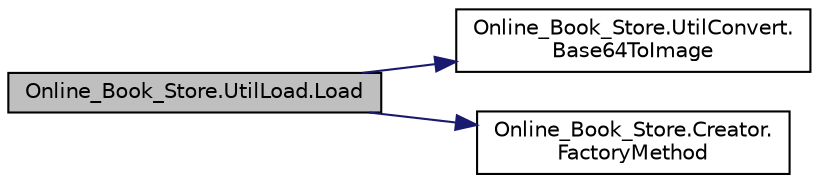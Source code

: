 digraph "Online_Book_Store.UtilLoad.Load"
{
 // LATEX_PDF_SIZE
  edge [fontname="Helvetica",fontsize="10",labelfontname="Helvetica",labelfontsize="10"];
  node [fontname="Helvetica",fontsize="10",shape=record];
  rankdir="LR";
  Node1 [label="Online_Book_Store.UtilLoad.Load",height=0.2,width=0.4,color="black", fillcolor="grey75", style="filled", fontcolor="black",tooltip="This function loads the elements of the ProductList.xml file."];
  Node1 -> Node2 [color="midnightblue",fontsize="10",style="solid",fontname="Helvetica"];
  Node2 [label="Online_Book_Store.UtilConvert.\lBase64ToImage",height=0.2,width=0.4,color="black", fillcolor="white", style="filled",URL="$class_online___book___store_1_1_util_convert.html#a9fd1a1374a8717277015a8bbe89138f3",tooltip="This function convert base 64 string to byte[]. After that Convert byte[] to Image."];
  Node1 -> Node3 [color="midnightblue",fontsize="10",style="solid",fontname="Helvetica"];
  Node3 [label="Online_Book_Store.Creator.\lFactoryMethod",height=0.2,width=0.4,color="black", fillcolor="white", style="filled",URL="$class_online___book___store_1_1_creator.html#af6b3a8b0b12f71947de68fbab26a9fac",tooltip=" "];
}
